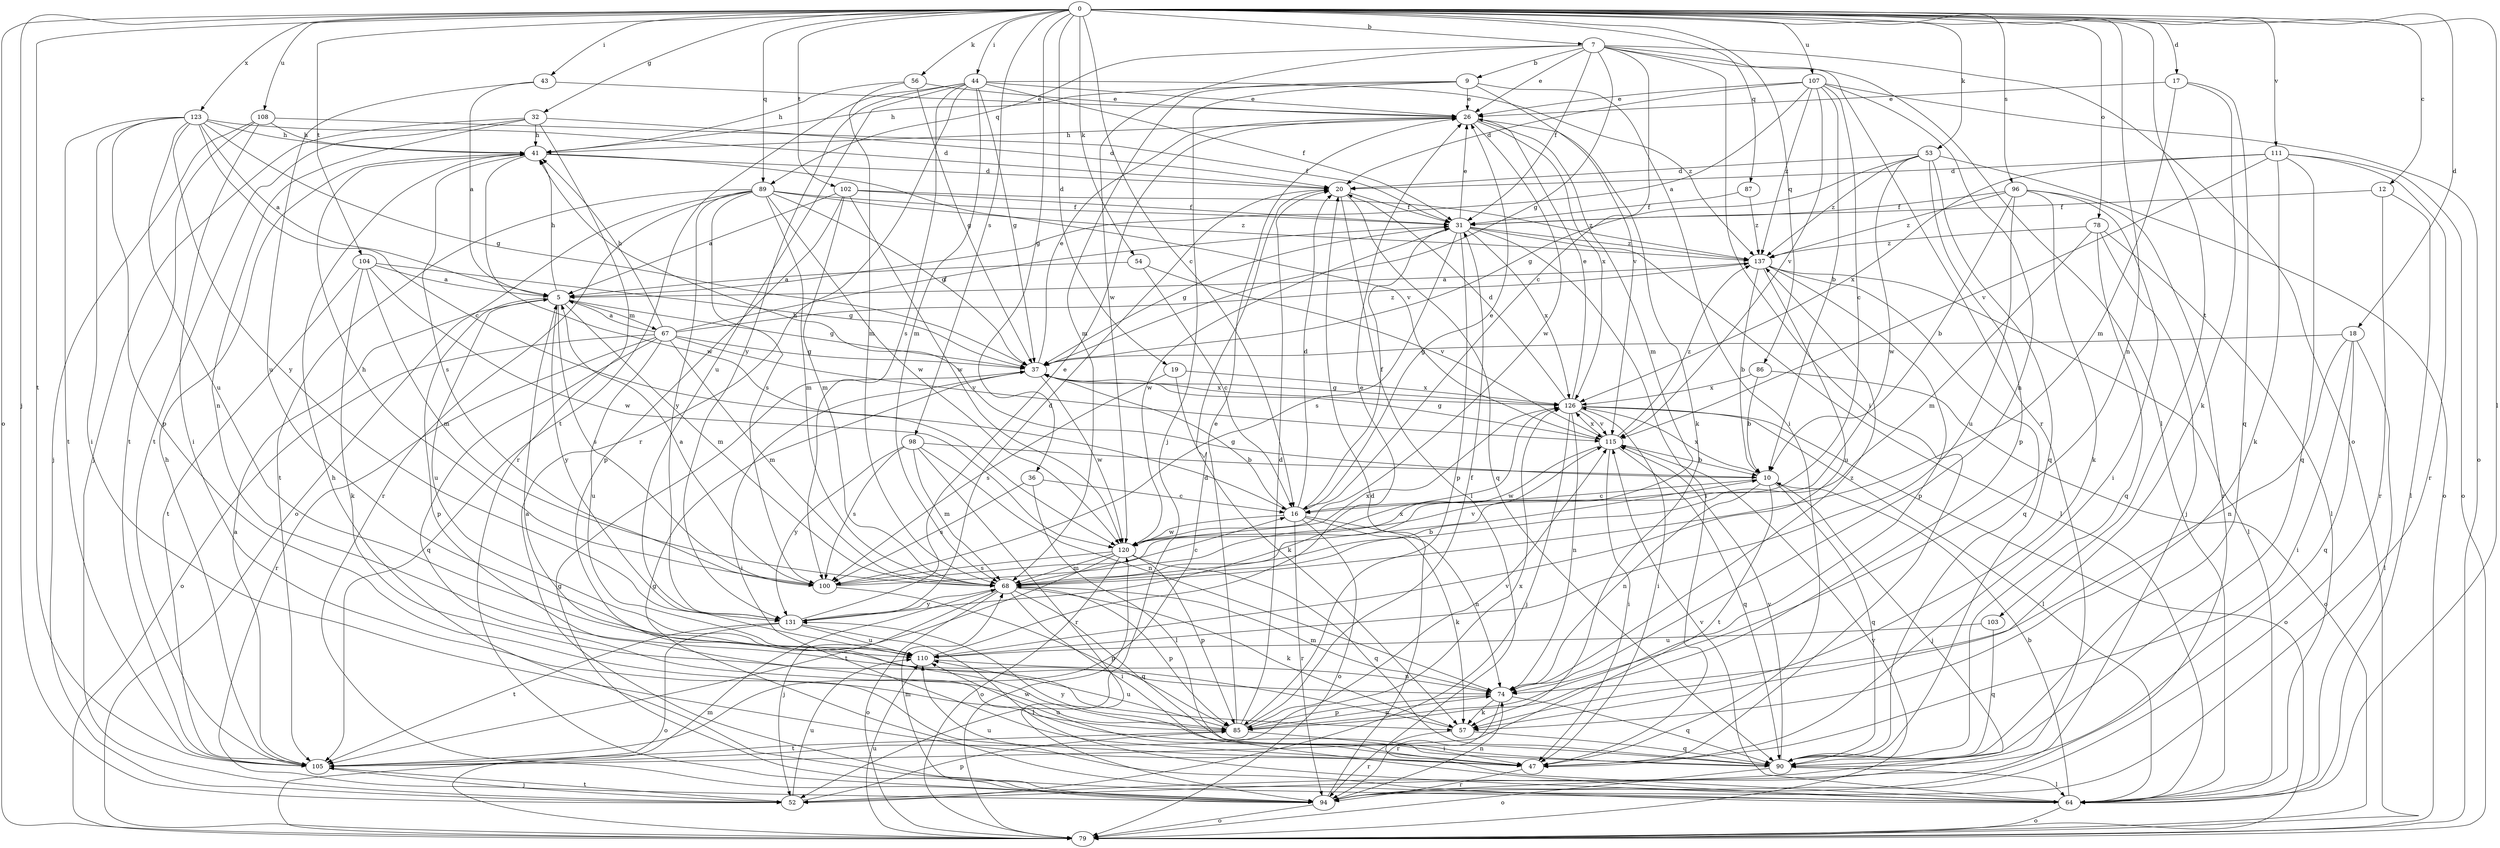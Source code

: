 strict digraph  {
0;
5;
7;
9;
10;
12;
16;
17;
18;
19;
20;
26;
31;
32;
36;
37;
41;
43;
44;
47;
52;
53;
54;
56;
57;
64;
67;
68;
74;
78;
79;
85;
86;
87;
89;
90;
94;
96;
98;
100;
102;
103;
104;
105;
107;
108;
110;
111;
115;
120;
123;
126;
131;
137;
0 -> 7  [label=b];
0 -> 12  [label=c];
0 -> 16  [label=c];
0 -> 17  [label=d];
0 -> 18  [label=d];
0 -> 19  [label=d];
0 -> 32  [label=g];
0 -> 36  [label=g];
0 -> 43  [label=i];
0 -> 44  [label=i];
0 -> 52  [label=j];
0 -> 53  [label=k];
0 -> 54  [label=k];
0 -> 56  [label=k];
0 -> 64  [label=l];
0 -> 74  [label=n];
0 -> 78  [label=o];
0 -> 79  [label=o];
0 -> 86  [label=q];
0 -> 87  [label=q];
0 -> 89  [label=q];
0 -> 96  [label=s];
0 -> 98  [label=s];
0 -> 102  [label=t];
0 -> 103  [label=t];
0 -> 104  [label=t];
0 -> 105  [label=t];
0 -> 107  [label=u];
0 -> 108  [label=u];
0 -> 111  [label=v];
0 -> 123  [label=x];
5 -> 37  [label=g];
5 -> 41  [label=h];
5 -> 67  [label=m];
5 -> 68  [label=m];
5 -> 85  [label=p];
5 -> 100  [label=s];
5 -> 110  [label=u];
5 -> 131  [label=y];
7 -> 9  [label=b];
7 -> 16  [label=c];
7 -> 26  [label=e];
7 -> 31  [label=f];
7 -> 37  [label=g];
7 -> 47  [label=i];
7 -> 64  [label=l];
7 -> 79  [label=o];
7 -> 89  [label=q];
7 -> 94  [label=r];
7 -> 120  [label=w];
9 -> 26  [label=e];
9 -> 41  [label=h];
9 -> 47  [label=i];
9 -> 52  [label=j];
9 -> 68  [label=m];
9 -> 115  [label=v];
10 -> 16  [label=c];
10 -> 41  [label=h];
10 -> 52  [label=j];
10 -> 74  [label=n];
10 -> 90  [label=q];
10 -> 105  [label=t];
10 -> 126  [label=x];
12 -> 31  [label=f];
12 -> 64  [label=l];
12 -> 94  [label=r];
16 -> 20  [label=d];
16 -> 26  [label=e];
16 -> 31  [label=f];
16 -> 37  [label=g];
16 -> 57  [label=k];
16 -> 74  [label=n];
16 -> 79  [label=o];
16 -> 94  [label=r];
16 -> 120  [label=w];
17 -> 26  [label=e];
17 -> 57  [label=k];
17 -> 68  [label=m];
17 -> 90  [label=q];
18 -> 37  [label=g];
18 -> 47  [label=i];
18 -> 64  [label=l];
18 -> 74  [label=n];
18 -> 90  [label=q];
19 -> 57  [label=k];
19 -> 100  [label=s];
19 -> 126  [label=x];
20 -> 31  [label=f];
20 -> 64  [label=l];
20 -> 90  [label=q];
26 -> 41  [label=h];
26 -> 57  [label=k];
26 -> 68  [label=m];
26 -> 120  [label=w];
26 -> 126  [label=x];
31 -> 26  [label=e];
31 -> 37  [label=g];
31 -> 47  [label=i];
31 -> 64  [label=l];
31 -> 85  [label=p];
31 -> 100  [label=s];
31 -> 120  [label=w];
31 -> 126  [label=x];
31 -> 137  [label=z];
32 -> 20  [label=d];
32 -> 41  [label=h];
32 -> 52  [label=j];
32 -> 74  [label=n];
32 -> 94  [label=r];
32 -> 105  [label=t];
36 -> 16  [label=c];
36 -> 64  [label=l];
36 -> 100  [label=s];
37 -> 26  [label=e];
37 -> 47  [label=i];
37 -> 120  [label=w];
37 -> 126  [label=x];
41 -> 20  [label=d];
41 -> 100  [label=s];
41 -> 115  [label=v];
41 -> 120  [label=w];
43 -> 5  [label=a];
43 -> 26  [label=e];
43 -> 110  [label=u];
44 -> 26  [label=e];
44 -> 31  [label=f];
44 -> 37  [label=g];
44 -> 68  [label=m];
44 -> 94  [label=r];
44 -> 100  [label=s];
44 -> 105  [label=t];
44 -> 110  [label=u];
44 -> 131  [label=y];
44 -> 137  [label=z];
47 -> 94  [label=r];
47 -> 110  [label=u];
52 -> 85  [label=p];
52 -> 105  [label=t];
52 -> 110  [label=u];
53 -> 20  [label=d];
53 -> 37  [label=g];
53 -> 79  [label=o];
53 -> 85  [label=p];
53 -> 90  [label=q];
53 -> 120  [label=w];
53 -> 137  [label=z];
54 -> 5  [label=a];
54 -> 16  [label=c];
54 -> 115  [label=v];
56 -> 26  [label=e];
56 -> 37  [label=g];
56 -> 41  [label=h];
56 -> 68  [label=m];
57 -> 5  [label=a];
57 -> 90  [label=q];
57 -> 94  [label=r];
64 -> 10  [label=b];
64 -> 37  [label=g];
64 -> 41  [label=h];
64 -> 79  [label=o];
64 -> 110  [label=u];
64 -> 115  [label=v];
67 -> 5  [label=a];
67 -> 31  [label=f];
67 -> 37  [label=g];
67 -> 41  [label=h];
67 -> 68  [label=m];
67 -> 79  [label=o];
67 -> 90  [label=q];
67 -> 94  [label=r];
67 -> 110  [label=u];
67 -> 115  [label=v];
67 -> 137  [label=z];
68 -> 10  [label=b];
68 -> 16  [label=c];
68 -> 47  [label=i];
68 -> 52  [label=j];
68 -> 57  [label=k];
68 -> 79  [label=o];
68 -> 85  [label=p];
68 -> 90  [label=q];
68 -> 131  [label=y];
74 -> 57  [label=k];
74 -> 68  [label=m];
74 -> 85  [label=p];
74 -> 90  [label=q];
74 -> 94  [label=r];
74 -> 137  [label=z];
78 -> 52  [label=j];
78 -> 64  [label=l];
78 -> 68  [label=m];
78 -> 90  [label=q];
78 -> 137  [label=z];
79 -> 68  [label=m];
79 -> 110  [label=u];
79 -> 115  [label=v];
79 -> 120  [label=w];
85 -> 20  [label=d];
85 -> 26  [label=e];
85 -> 31  [label=f];
85 -> 47  [label=i];
85 -> 74  [label=n];
85 -> 105  [label=t];
85 -> 110  [label=u];
85 -> 115  [label=v];
86 -> 10  [label=b];
86 -> 79  [label=o];
86 -> 126  [label=x];
87 -> 31  [label=f];
87 -> 137  [label=z];
89 -> 31  [label=f];
89 -> 37  [label=g];
89 -> 68  [label=m];
89 -> 79  [label=o];
89 -> 94  [label=r];
89 -> 100  [label=s];
89 -> 105  [label=t];
89 -> 120  [label=w];
89 -> 131  [label=y];
89 -> 137  [label=z];
90 -> 64  [label=l];
90 -> 79  [label=o];
90 -> 115  [label=v];
90 -> 131  [label=y];
94 -> 20  [label=d];
94 -> 37  [label=g];
94 -> 68  [label=m];
94 -> 74  [label=n];
94 -> 79  [label=o];
96 -> 10  [label=b];
96 -> 31  [label=f];
96 -> 47  [label=i];
96 -> 57  [label=k];
96 -> 94  [label=r];
96 -> 110  [label=u];
96 -> 137  [label=z];
98 -> 10  [label=b];
98 -> 68  [label=m];
98 -> 74  [label=n];
98 -> 94  [label=r];
98 -> 100  [label=s];
98 -> 131  [label=y];
100 -> 5  [label=a];
100 -> 41  [label=h];
100 -> 85  [label=p];
100 -> 115  [label=v];
100 -> 126  [label=x];
102 -> 5  [label=a];
102 -> 31  [label=f];
102 -> 68  [label=m];
102 -> 85  [label=p];
102 -> 120  [label=w];
102 -> 137  [label=z];
103 -> 90  [label=q];
103 -> 110  [label=u];
104 -> 5  [label=a];
104 -> 37  [label=g];
104 -> 57  [label=k];
104 -> 68  [label=m];
104 -> 105  [label=t];
104 -> 120  [label=w];
105 -> 5  [label=a];
105 -> 20  [label=d];
105 -> 41  [label=h];
105 -> 52  [label=j];
105 -> 126  [label=x];
107 -> 5  [label=a];
107 -> 10  [label=b];
107 -> 16  [label=c];
107 -> 20  [label=d];
107 -> 26  [label=e];
107 -> 74  [label=n];
107 -> 79  [label=o];
107 -> 115  [label=v];
107 -> 137  [label=z];
108 -> 31  [label=f];
108 -> 41  [label=h];
108 -> 47  [label=i];
108 -> 52  [label=j];
108 -> 105  [label=t];
110 -> 26  [label=e];
110 -> 74  [label=n];
111 -> 20  [label=d];
111 -> 57  [label=k];
111 -> 79  [label=o];
111 -> 90  [label=q];
111 -> 94  [label=r];
111 -> 115  [label=v];
111 -> 126  [label=x];
115 -> 10  [label=b];
115 -> 37  [label=g];
115 -> 47  [label=i];
115 -> 90  [label=q];
115 -> 120  [label=w];
115 -> 126  [label=x];
115 -> 137  [label=z];
120 -> 68  [label=m];
120 -> 79  [label=o];
120 -> 85  [label=p];
120 -> 90  [label=q];
120 -> 100  [label=s];
120 -> 105  [label=t];
123 -> 5  [label=a];
123 -> 16  [label=c];
123 -> 20  [label=d];
123 -> 37  [label=g];
123 -> 41  [label=h];
123 -> 47  [label=i];
123 -> 85  [label=p];
123 -> 105  [label=t];
123 -> 110  [label=u];
123 -> 131  [label=y];
126 -> 20  [label=d];
126 -> 26  [label=e];
126 -> 37  [label=g];
126 -> 47  [label=i];
126 -> 52  [label=j];
126 -> 64  [label=l];
126 -> 74  [label=n];
126 -> 79  [label=o];
126 -> 115  [label=v];
131 -> 20  [label=d];
131 -> 26  [label=e];
131 -> 64  [label=l];
131 -> 79  [label=o];
131 -> 105  [label=t];
131 -> 110  [label=u];
131 -> 126  [label=x];
137 -> 5  [label=a];
137 -> 10  [label=b];
137 -> 64  [label=l];
137 -> 85  [label=p];
137 -> 90  [label=q];
137 -> 110  [label=u];
}
